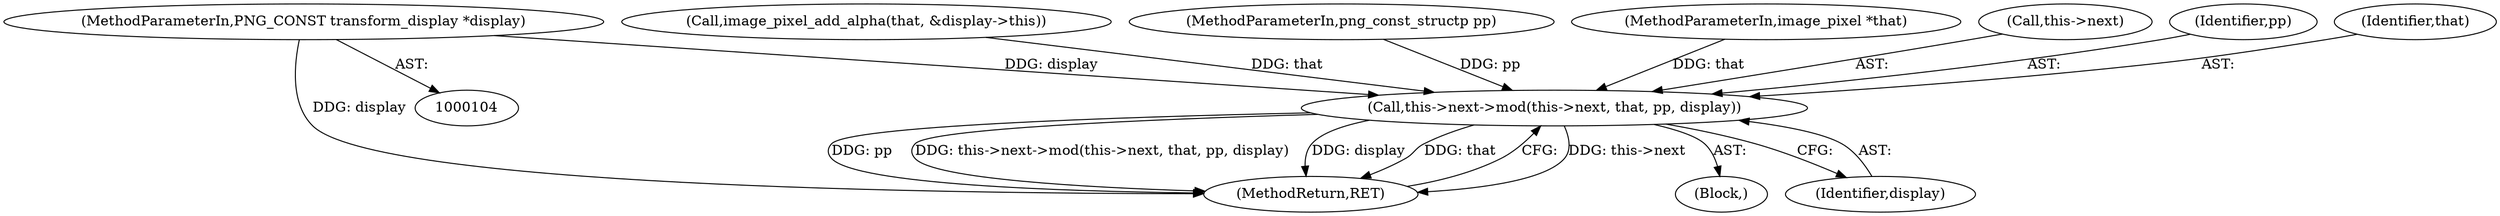 digraph "0_Android_9d4853418ab2f754c2b63e091c29c5529b8b86ca_70@pointer" {
"1000108" [label="(MethodParameterIn,PNG_CONST transform_display *display)"];
"1000167" [label="(Call,this->next->mod(this->next, that, pp, display))"];
"1000167" [label="(Call,this->next->mod(this->next, that, pp, display))"];
"1000122" [label="(Call,image_pixel_add_alpha(that, &display->this))"];
"1000108" [label="(MethodParameterIn,PNG_CONST transform_display *display)"];
"1000174" [label="(MethodReturn,RET)"];
"1000109" [label="(Block,)"];
"1000107" [label="(MethodParameterIn,png_const_structp pp)"];
"1000106" [label="(MethodParameterIn,image_pixel *that)"];
"1000168" [label="(Call,this->next)"];
"1000172" [label="(Identifier,pp)"];
"1000171" [label="(Identifier,that)"];
"1000173" [label="(Identifier,display)"];
"1000108" -> "1000104"  [label="AST: "];
"1000108" -> "1000174"  [label="DDG: display"];
"1000108" -> "1000167"  [label="DDG: display"];
"1000167" -> "1000109"  [label="AST: "];
"1000167" -> "1000173"  [label="CFG: "];
"1000168" -> "1000167"  [label="AST: "];
"1000171" -> "1000167"  [label="AST: "];
"1000172" -> "1000167"  [label="AST: "];
"1000173" -> "1000167"  [label="AST: "];
"1000174" -> "1000167"  [label="CFG: "];
"1000167" -> "1000174"  [label="DDG: this->next"];
"1000167" -> "1000174"  [label="DDG: pp"];
"1000167" -> "1000174"  [label="DDG: this->next->mod(this->next, that, pp, display)"];
"1000167" -> "1000174"  [label="DDG: display"];
"1000167" -> "1000174"  [label="DDG: that"];
"1000122" -> "1000167"  [label="DDG: that"];
"1000106" -> "1000167"  [label="DDG: that"];
"1000107" -> "1000167"  [label="DDG: pp"];
}
